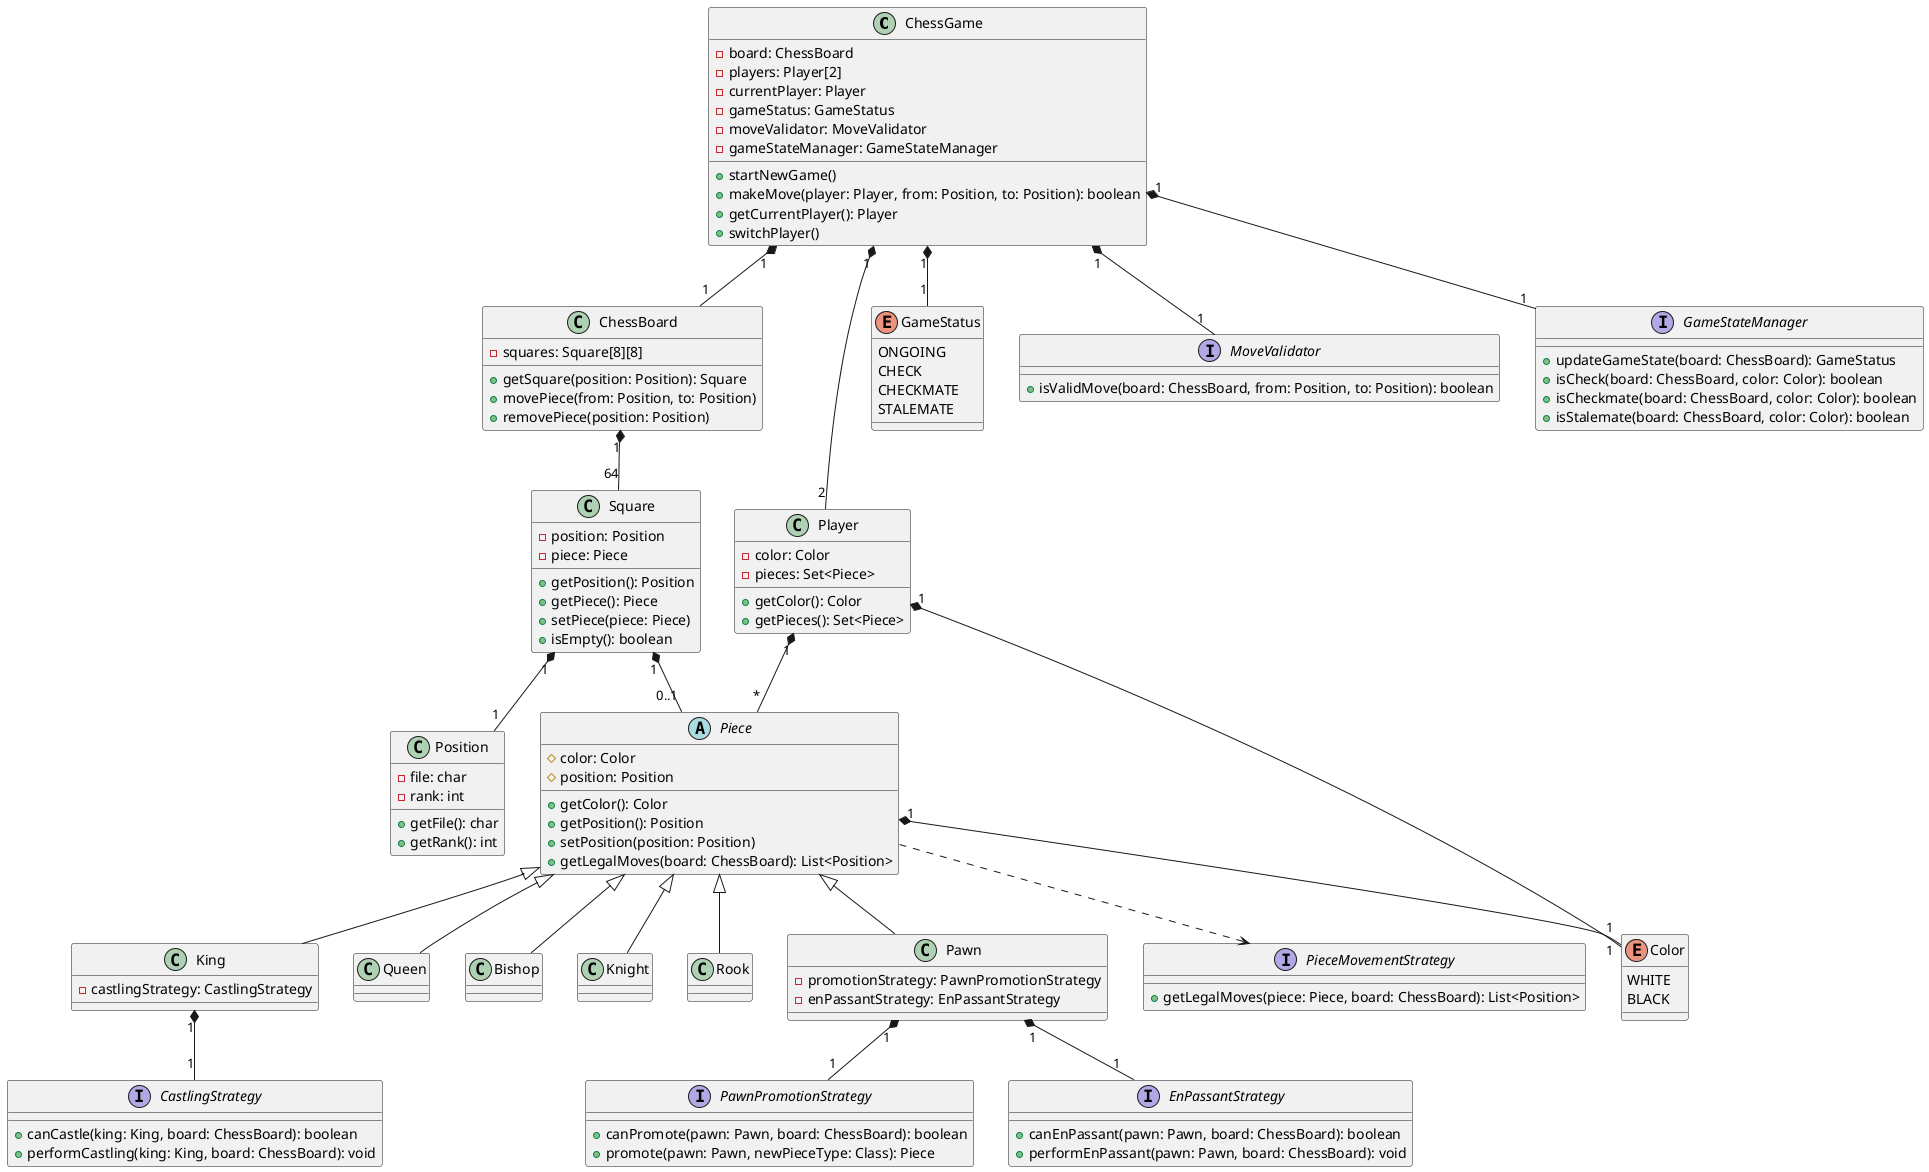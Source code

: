 @startuml

class ChessGame {
  -board: ChessBoard
  -players: Player[2]
  -currentPlayer: Player
  -gameStatus: GameStatus
  -moveValidator: MoveValidator
  -gameStateManager: GameStateManager
  +startNewGame()
  +makeMove(player: Player, from: Position, to: Position): boolean
  +getCurrentPlayer(): Player
  +switchPlayer()
}

class ChessBoard {
  -squares: Square[8][8]
  +getSquare(position: Position): Square
  +movePiece(from: Position, to: Position)
  +removePiece(position: Position)
}

class Square {
  -position: Position
  -piece: Piece
  +getPosition(): Position
  +getPiece(): Piece
  +setPiece(piece: Piece)
  +isEmpty(): boolean
}

class Position {
  -file: char
  -rank: int
  +getFile(): char
  +getRank(): int
}

class Player {
  -color: Color
  -pieces: Set<Piece>
  +getColor(): Color
  +getPieces(): Set<Piece>
}

abstract class Piece {
  #color: Color
  #position: Position
  +getColor(): Color
  +getPosition(): Position
  +setPosition(position: Position)
  +getLegalMoves(board: ChessBoard): List<Position>
}

class King {
  -castlingStrategy: CastlingStrategy
}

class Queen
class Bishop
class Knight
class Rook

class Pawn {
  -promotionStrategy: PawnPromotionStrategy
  -enPassantStrategy: EnPassantStrategy
}

enum Color {
  WHITE
  BLACK
}

enum GameStatus {
  ONGOING
  CHECK
  CHECKMATE
  STALEMATE
}

interface MoveValidator {
  +isValidMove(board: ChessBoard, from: Position, to: Position): boolean
}

interface GameStateManager {
  +updateGameState(board: ChessBoard): GameStatus
  +isCheck(board: ChessBoard, color: Color): boolean
  +isCheckmate(board: ChessBoard, color: Color): boolean
  +isStalemate(board: ChessBoard, color: Color): boolean
}

interface PieceMovementStrategy {
  +getLegalMoves(piece: Piece, board: ChessBoard): List<Position>
}

interface CastlingStrategy {
  +canCastle(king: King, board: ChessBoard): boolean
  +performCastling(king: King, board: ChessBoard): void
}

interface PawnPromotionStrategy {
  +canPromote(pawn: Pawn, board: ChessBoard): boolean
  +promote(pawn: Pawn, newPieceType: Class): Piece
}

interface EnPassantStrategy {
  +canEnPassant(pawn: Pawn, board: ChessBoard): boolean
  +performEnPassant(pawn: Pawn, board: ChessBoard): void
}

ChessGame "1" *-- "1" ChessBoard
ChessGame "1" *-- "2" Player
ChessGame "1" *-- "1" GameStatus
ChessGame "1" *-- "1" MoveValidator
ChessGame "1" *-- "1" GameStateManager
ChessBoard "1" *-- "64" Square
Square "1" *-- "0..1" Piece
Square "1" *-- "1" Position
Player "1" *-- "1" Color
Player "1" *-- "*" Piece
Piece <|-- King
Piece <|-- Queen
Piece <|-- Bishop
Piece <|-- Knight
Piece <|-- Rook
Piece <|-- Pawn
Piece "1" *-- "1" Color
Piece ..> PieceMovementStrategy
King "1" *-- "1" CastlingStrategy
Pawn "1" *-- "1" PawnPromotionStrategy
Pawn "1" *-- "1" EnPassantStrategy

@enduml

